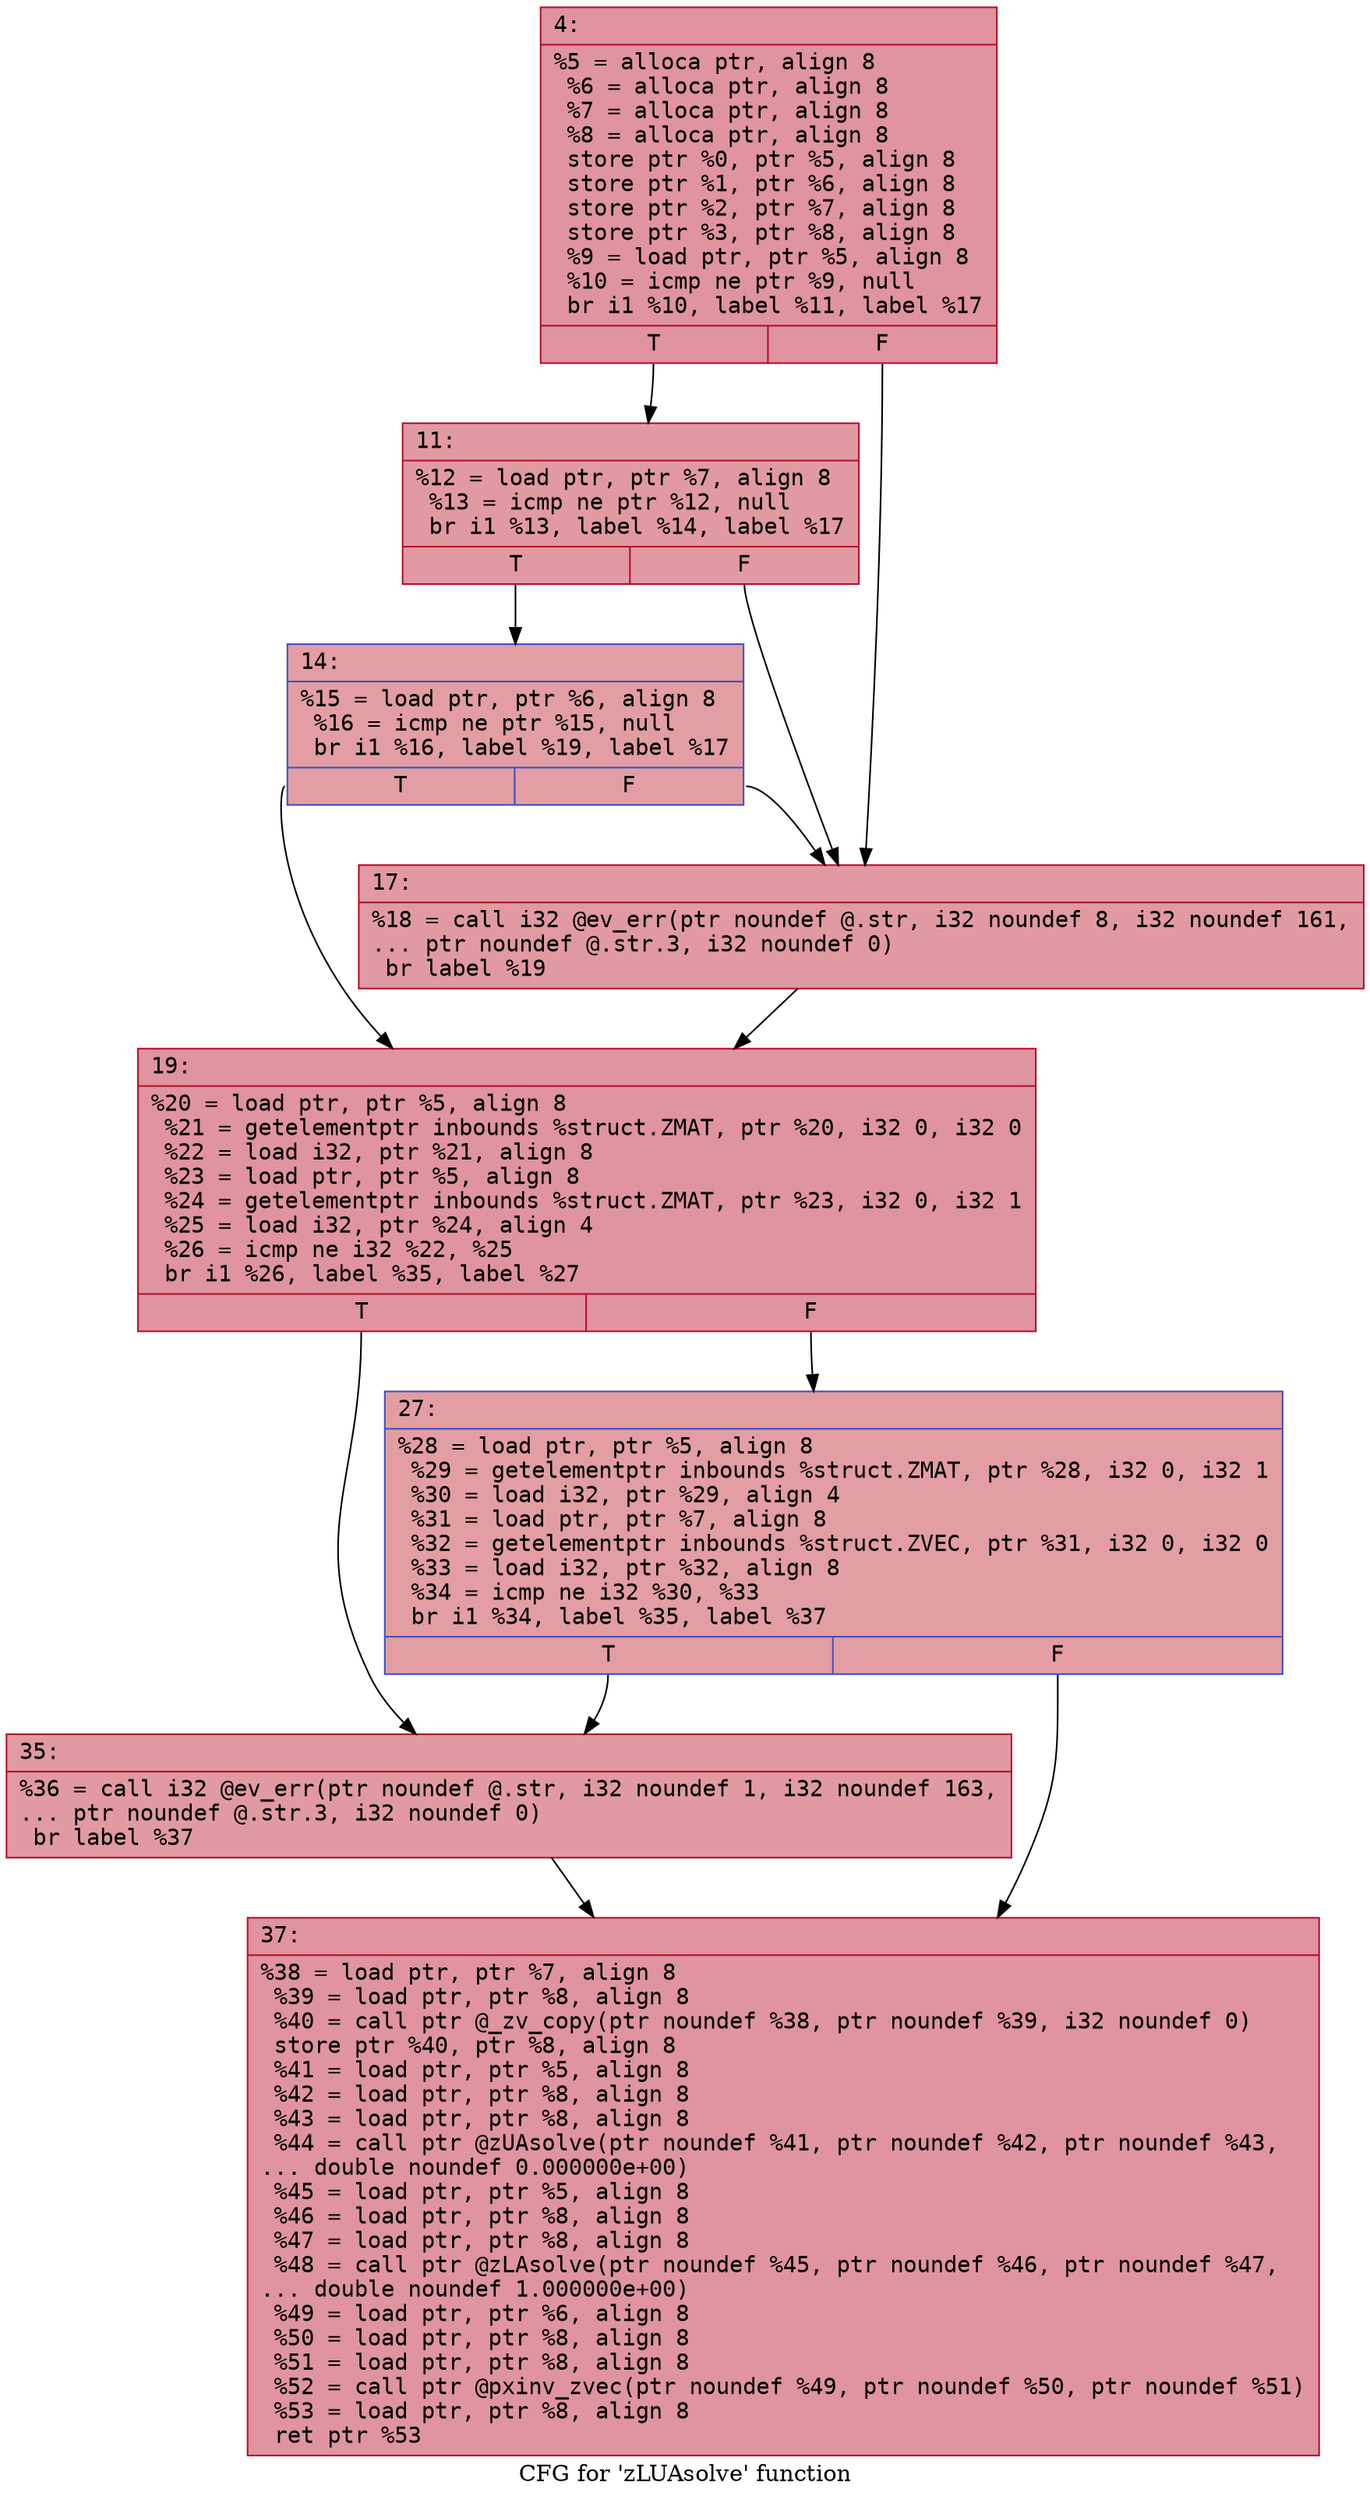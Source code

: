 digraph "CFG for 'zLUAsolve' function" {
	label="CFG for 'zLUAsolve' function";

	Node0x60000022b520 [shape=record,color="#b70d28ff", style=filled, fillcolor="#b70d2870" fontname="Courier",label="{4:\l|  %5 = alloca ptr, align 8\l  %6 = alloca ptr, align 8\l  %7 = alloca ptr, align 8\l  %8 = alloca ptr, align 8\l  store ptr %0, ptr %5, align 8\l  store ptr %1, ptr %6, align 8\l  store ptr %2, ptr %7, align 8\l  store ptr %3, ptr %8, align 8\l  %9 = load ptr, ptr %5, align 8\l  %10 = icmp ne ptr %9, null\l  br i1 %10, label %11, label %17\l|{<s0>T|<s1>F}}"];
	Node0x60000022b520:s0 -> Node0x60000022b570[tooltip="4 -> 11\nProbability 62.50%" ];
	Node0x60000022b520:s1 -> Node0x60000022b610[tooltip="4 -> 17\nProbability 37.50%" ];
	Node0x60000022b570 [shape=record,color="#b70d28ff", style=filled, fillcolor="#bb1b2c70" fontname="Courier",label="{11:\l|  %12 = load ptr, ptr %7, align 8\l  %13 = icmp ne ptr %12, null\l  br i1 %13, label %14, label %17\l|{<s0>T|<s1>F}}"];
	Node0x60000022b570:s0 -> Node0x60000022b5c0[tooltip="11 -> 14\nProbability 62.50%" ];
	Node0x60000022b570:s1 -> Node0x60000022b610[tooltip="11 -> 17\nProbability 37.50%" ];
	Node0x60000022b5c0 [shape=record,color="#3d50c3ff", style=filled, fillcolor="#be242e70" fontname="Courier",label="{14:\l|  %15 = load ptr, ptr %6, align 8\l  %16 = icmp ne ptr %15, null\l  br i1 %16, label %19, label %17\l|{<s0>T|<s1>F}}"];
	Node0x60000022b5c0:s0 -> Node0x60000022b660[tooltip="14 -> 19\nProbability 62.50%" ];
	Node0x60000022b5c0:s1 -> Node0x60000022b610[tooltip="14 -> 17\nProbability 37.50%" ];
	Node0x60000022b610 [shape=record,color="#b70d28ff", style=filled, fillcolor="#bb1b2c70" fontname="Courier",label="{17:\l|  %18 = call i32 @ev_err(ptr noundef @.str, i32 noundef 8, i32 noundef 161,\l... ptr noundef @.str.3, i32 noundef 0)\l  br label %19\l}"];
	Node0x60000022b610 -> Node0x60000022b660[tooltip="17 -> 19\nProbability 100.00%" ];
	Node0x60000022b660 [shape=record,color="#b70d28ff", style=filled, fillcolor="#b70d2870" fontname="Courier",label="{19:\l|  %20 = load ptr, ptr %5, align 8\l  %21 = getelementptr inbounds %struct.ZMAT, ptr %20, i32 0, i32 0\l  %22 = load i32, ptr %21, align 8\l  %23 = load ptr, ptr %5, align 8\l  %24 = getelementptr inbounds %struct.ZMAT, ptr %23, i32 0, i32 1\l  %25 = load i32, ptr %24, align 4\l  %26 = icmp ne i32 %22, %25\l  br i1 %26, label %35, label %27\l|{<s0>T|<s1>F}}"];
	Node0x60000022b660:s0 -> Node0x60000022b700[tooltip="19 -> 35\nProbability 50.00%" ];
	Node0x60000022b660:s1 -> Node0x60000022b6b0[tooltip="19 -> 27\nProbability 50.00%" ];
	Node0x60000022b6b0 [shape=record,color="#3d50c3ff", style=filled, fillcolor="#be242e70" fontname="Courier",label="{27:\l|  %28 = load ptr, ptr %5, align 8\l  %29 = getelementptr inbounds %struct.ZMAT, ptr %28, i32 0, i32 1\l  %30 = load i32, ptr %29, align 4\l  %31 = load ptr, ptr %7, align 8\l  %32 = getelementptr inbounds %struct.ZVEC, ptr %31, i32 0, i32 0\l  %33 = load i32, ptr %32, align 8\l  %34 = icmp ne i32 %30, %33\l  br i1 %34, label %35, label %37\l|{<s0>T|<s1>F}}"];
	Node0x60000022b6b0:s0 -> Node0x60000022b700[tooltip="27 -> 35\nProbability 50.00%" ];
	Node0x60000022b6b0:s1 -> Node0x60000022b750[tooltip="27 -> 37\nProbability 50.00%" ];
	Node0x60000022b700 [shape=record,color="#b70d28ff", style=filled, fillcolor="#bb1b2c70" fontname="Courier",label="{35:\l|  %36 = call i32 @ev_err(ptr noundef @.str, i32 noundef 1, i32 noundef 163,\l... ptr noundef @.str.3, i32 noundef 0)\l  br label %37\l}"];
	Node0x60000022b700 -> Node0x60000022b750[tooltip="35 -> 37\nProbability 100.00%" ];
	Node0x60000022b750 [shape=record,color="#b70d28ff", style=filled, fillcolor="#b70d2870" fontname="Courier",label="{37:\l|  %38 = load ptr, ptr %7, align 8\l  %39 = load ptr, ptr %8, align 8\l  %40 = call ptr @_zv_copy(ptr noundef %38, ptr noundef %39, i32 noundef 0)\l  store ptr %40, ptr %8, align 8\l  %41 = load ptr, ptr %5, align 8\l  %42 = load ptr, ptr %8, align 8\l  %43 = load ptr, ptr %8, align 8\l  %44 = call ptr @zUAsolve(ptr noundef %41, ptr noundef %42, ptr noundef %43,\l... double noundef 0.000000e+00)\l  %45 = load ptr, ptr %5, align 8\l  %46 = load ptr, ptr %8, align 8\l  %47 = load ptr, ptr %8, align 8\l  %48 = call ptr @zLAsolve(ptr noundef %45, ptr noundef %46, ptr noundef %47,\l... double noundef 1.000000e+00)\l  %49 = load ptr, ptr %6, align 8\l  %50 = load ptr, ptr %8, align 8\l  %51 = load ptr, ptr %8, align 8\l  %52 = call ptr @pxinv_zvec(ptr noundef %49, ptr noundef %50, ptr noundef %51)\l  %53 = load ptr, ptr %8, align 8\l  ret ptr %53\l}"];
}

